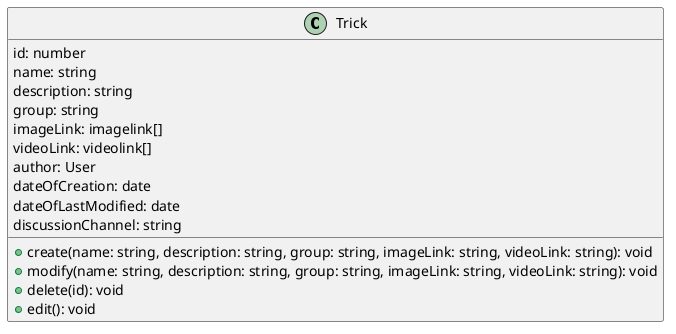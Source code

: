 @startuml trick

class Trick {
  id: number
  name: string
  description: string
  group: string
  imageLink: imagelink[]
  videoLink: videolink[]
  author: User
  dateOfCreation: date
  dateOfLastModified: date
  discussionChannel: string
  +create(name: string, description: string, group: string, imageLink: string, videoLink: string): void
  +modify(name: string, description: string, group: string, imageLink: string, videoLink: string): void
  +delete(id): void
  +edit(): void

}

@enduml
